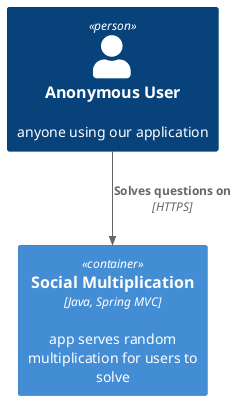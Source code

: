 @startuml social_multiplication
!include <C4/C4_Container>

Person(person, "Anonymous User", "anyone using our application")
Container(web_app, "Social Multiplication", "Java, Spring MVC", "app serves random multiplication for users to solve")

Rel(person, web_app, "Solves questions on", "HTTPS")
@enduml